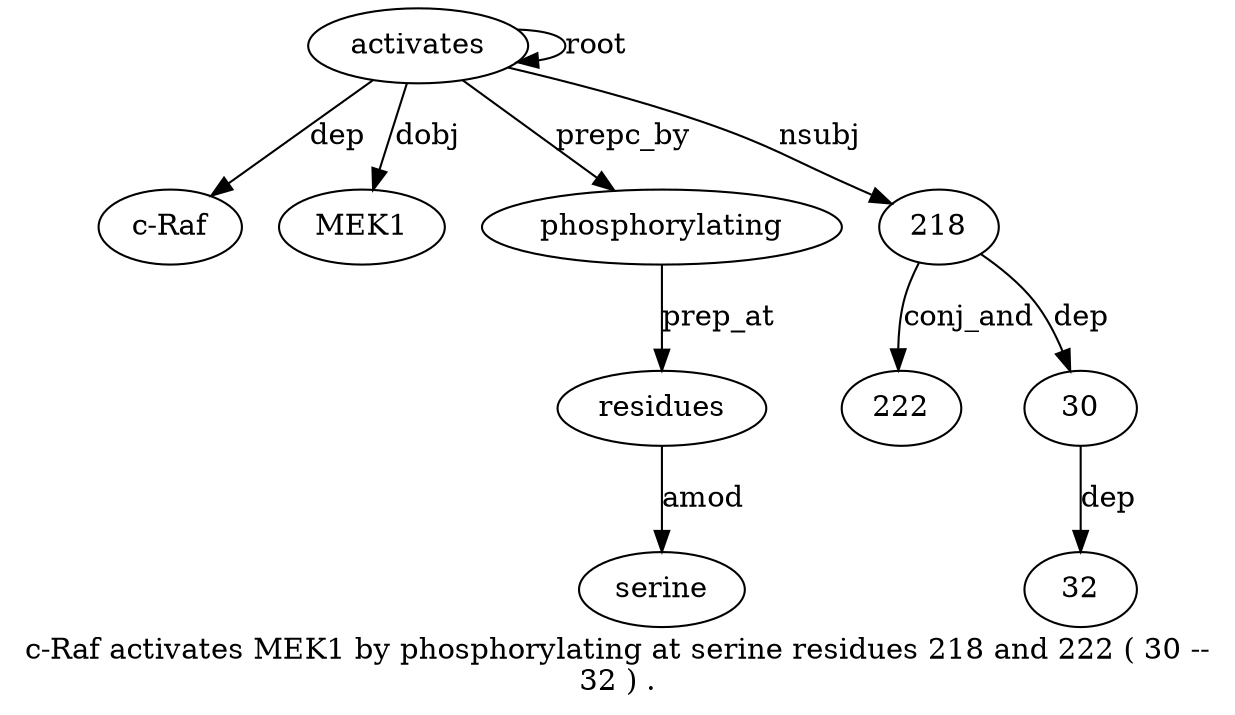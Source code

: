 digraph "c-Raf activates MEK1 by phosphorylating at serine residues 218 and 222 ( 30 -- 32 ) ." {
label="c-Raf activates MEK1 by phosphorylating at serine residues 218 and 222 ( 30 --
32 ) .";
activates2 [style=filled, fillcolor=white, label=activates];
"c-Raf1" [style=filled, fillcolor=white, label="c-Raf"];
activates2 -> "c-Raf1"  [label=dep];
activates2 -> activates2  [label=root];
MEK13 [style=filled, fillcolor=white, label=MEK1];
activates2 -> MEK13  [label=dobj];
phosphorylating5 [style=filled, fillcolor=white, label=phosphorylating];
activates2 -> phosphorylating5  [label=prepc_by];
residues8 [style=filled, fillcolor=white, label=residues];
serine7 [style=filled, fillcolor=white, label=serine];
residues8 -> serine7  [label=amod];
phosphorylating5 -> residues8  [label=prep_at];
2189 [style=filled, fillcolor=white, label=218];
activates2 -> 2189  [label=nsubj];
22211 [style=filled, fillcolor=white, label=222];
2189 -> 22211  [label=conj_and];
301 [style=filled, fillcolor=white, label=30];
2189 -> 301  [label=dep];
3215 [style=filled, fillcolor=white, label=32];
301 -> 3215  [label=dep];
}

